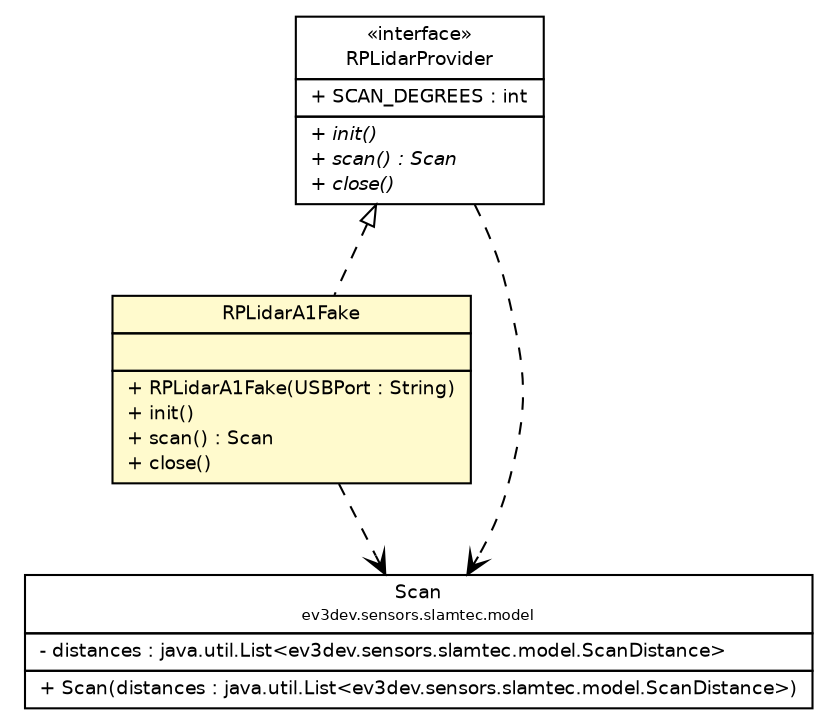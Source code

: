 #!/usr/local/bin/dot
#
# Class diagram 
# Generated by UMLGraph version R5_6-24-gf6e263 (http://www.umlgraph.org/)
#

digraph G {
	edge [fontname="Helvetica",fontsize=10,labelfontname="Helvetica",labelfontsize=10];
	node [fontname="Helvetica",fontsize=10,shape=plaintext];
	nodesep=0.25;
	ranksep=0.5;
	// ev3dev.sensors.slamtec.RPLidarA1Fake
	c137 [label=<<table title="ev3dev.sensors.slamtec.RPLidarA1Fake" border="0" cellborder="1" cellspacing="0" cellpadding="2" port="p" bgcolor="lemonChiffon" href="./RPLidarA1Fake.html">
		<tr><td><table border="0" cellspacing="0" cellpadding="1">
<tr><td align="center" balign="center"> RPLidarA1Fake </td></tr>
		</table></td></tr>
		<tr><td><table border="0" cellspacing="0" cellpadding="1">
<tr><td align="left" balign="left">  </td></tr>
		</table></td></tr>
		<tr><td><table border="0" cellspacing="0" cellpadding="1">
<tr><td align="left" balign="left"> + RPLidarA1Fake(USBPort : String) </td></tr>
<tr><td align="left" balign="left"> + init() </td></tr>
<tr><td align="left" balign="left"> + scan() : Scan </td></tr>
<tr><td align="left" balign="left"> + close() </td></tr>
		</table></td></tr>
		</table>>, URL="./RPLidarA1Fake.html", fontname="Helvetica", fontcolor="black", fontsize=9.0];
	// ev3dev.sensors.slamtec.RPLidarProvider
	c139 [label=<<table title="ev3dev.sensors.slamtec.RPLidarProvider" border="0" cellborder="1" cellspacing="0" cellpadding="2" port="p" href="./RPLidarProvider.html">
		<tr><td><table border="0" cellspacing="0" cellpadding="1">
<tr><td align="center" balign="center"> &#171;interface&#187; </td></tr>
<tr><td align="center" balign="center"> RPLidarProvider </td></tr>
		</table></td></tr>
		<tr><td><table border="0" cellspacing="0" cellpadding="1">
<tr><td align="left" balign="left"> + SCAN_DEGREES : int </td></tr>
		</table></td></tr>
		<tr><td><table border="0" cellspacing="0" cellpadding="1">
<tr><td align="left" balign="left"><font face="Helvetica-Oblique" point-size="9.0"> + init() </font></td></tr>
<tr><td align="left" balign="left"><font face="Helvetica-Oblique" point-size="9.0"> + scan() : Scan </font></td></tr>
<tr><td align="left" balign="left"><font face="Helvetica-Oblique" point-size="9.0"> + close() </font></td></tr>
		</table></td></tr>
		</table>>, URL="./RPLidarProvider.html", fontname="Helvetica", fontcolor="black", fontsize=9.0];
	// ev3dev.sensors.slamtec.model.Scan
	c140 [label=<<table title="ev3dev.sensors.slamtec.model.Scan" border="0" cellborder="1" cellspacing="0" cellpadding="2" port="p" href="./model/Scan.html">
		<tr><td><table border="0" cellspacing="0" cellpadding="1">
<tr><td align="center" balign="center"> Scan </td></tr>
<tr><td align="center" balign="center"><font point-size="7.0"> ev3dev.sensors.slamtec.model </font></td></tr>
		</table></td></tr>
		<tr><td><table border="0" cellspacing="0" cellpadding="1">
<tr><td align="left" balign="left"> - distances : java.util.List&lt;ev3dev.sensors.slamtec.model.ScanDistance&gt; </td></tr>
		</table></td></tr>
		<tr><td><table border="0" cellspacing="0" cellpadding="1">
<tr><td align="left" balign="left"> + Scan(distances : java.util.List&lt;ev3dev.sensors.slamtec.model.ScanDistance&gt;) </td></tr>
		</table></td></tr>
		</table>>, URL="./model/Scan.html", fontname="Helvetica", fontcolor="black", fontsize=9.0];
	//ev3dev.sensors.slamtec.RPLidarA1Fake implements ev3dev.sensors.slamtec.RPLidarProvider
	c139:p -> c137:p [dir=back,arrowtail=empty,style=dashed];
	// ev3dev.sensors.slamtec.RPLidarA1Fake DEPEND ev3dev.sensors.slamtec.model.Scan
	c137:p -> c140:p [taillabel="", label="", headlabel="", fontname="Helvetica", fontcolor="black", fontsize=10.0, color="black", arrowhead=open, style=dashed];
	// ev3dev.sensors.slamtec.RPLidarProvider DEPEND ev3dev.sensors.slamtec.model.Scan
	c139:p -> c140:p [taillabel="", label="", headlabel="", fontname="Helvetica", fontcolor="black", fontsize=10.0, color="black", arrowhead=open, style=dashed];
}

